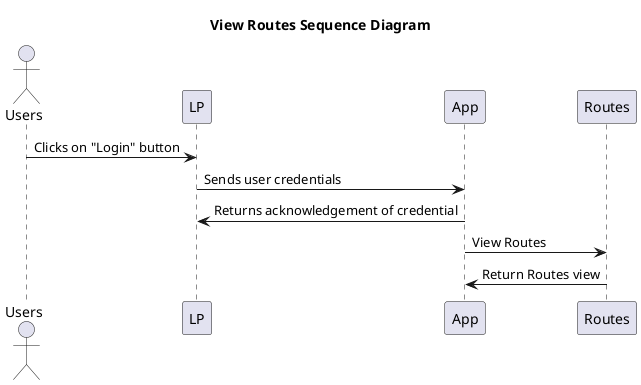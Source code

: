 @startuml Routes

title View Routes Sequence Diagram
actor Users
Users -> LP: Clicks on "Login" button
LP -> App: Sends user credentials
App -> LP: Returns acknowledgement of credential
participant "Routes" as Routes

App -> Routes: View Routes
Routes -> App: Return Routes view
@enduml